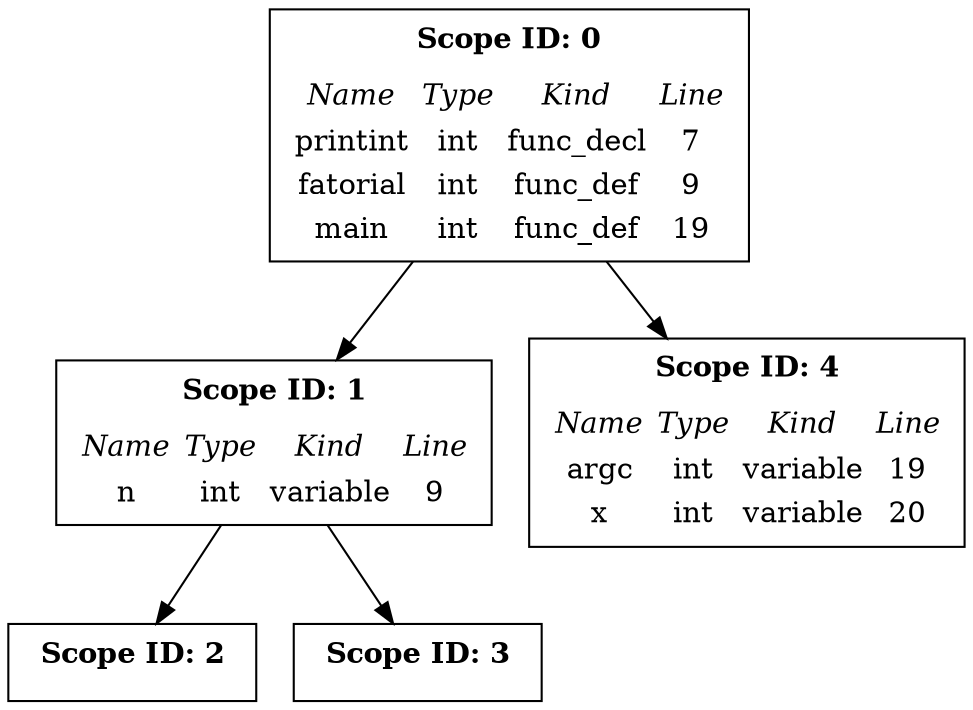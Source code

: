 digraph {
	graph [ordering="out"];
	0[shape=record label=
		<<table border="0">
			<tr><td colspan="4"><b>Scope ID: 0</b></td></tr>
			<tr><td></td></tr>
			<tr>
				<td><i>Name</i></td>
				<td><i>Type</i></td>
				<td><i>Kind</i></td>
				<td><i>Line</i></td>
			</tr>
			<tr>
				<td>printint</td>
				<td>int</td>
				<td>func_decl</td>
				<td>7</td>
			</tr>
			<tr>
				<td>fatorial</td>
				<td>int</td>
				<td>func_def</td>
				<td>9</td>
			</tr>
			<tr>
				<td>main</td>
				<td>int</td>
				<td>func_def</td>
				<td>19</td>
			</tr>
		</table>>
	];
	1[shape=record label=
		<<table border="0">
			<tr><td colspan="4"><b>Scope ID: 1</b></td></tr>
			<tr><td></td></tr>
			<tr>
				<td><i>Name</i></td>
				<td><i>Type</i></td>
				<td><i>Kind</i></td>
				<td><i>Line</i></td>
			</tr>
			<tr>
				<td>n</td>
				<td>int</td>
				<td>variable</td>
				<td>9</td>
			</tr>
		</table>>
	];
	2[shape=record label=
		<<table border="0">
			<tr><td colspan="4"><b>Scope ID: 2</b></td></tr>
			<tr><td></td></tr>
		</table>>
	];
	1 -> 2
	3[shape=record label=
		<<table border="0">
			<tr><td colspan="4"><b>Scope ID: 3</b></td></tr>
			<tr><td></td></tr>
		</table>>
	];
	1 -> 3
	0 -> 1
	4[shape=record label=
		<<table border="0">
			<tr><td colspan="4"><b>Scope ID: 4</b></td></tr>
			<tr><td></td></tr>
			<tr>
				<td><i>Name</i></td>
				<td><i>Type</i></td>
				<td><i>Kind</i></td>
				<td><i>Line</i></td>
			</tr>
			<tr>
				<td>argc</td>
				<td>int</td>
				<td>variable</td>
				<td>19</td>
			</tr>
			<tr>
				<td>x</td>
				<td>int</td>
				<td>variable</td>
				<td>20</td>
			</tr>
		</table>>
	];
	0 -> 4
}
